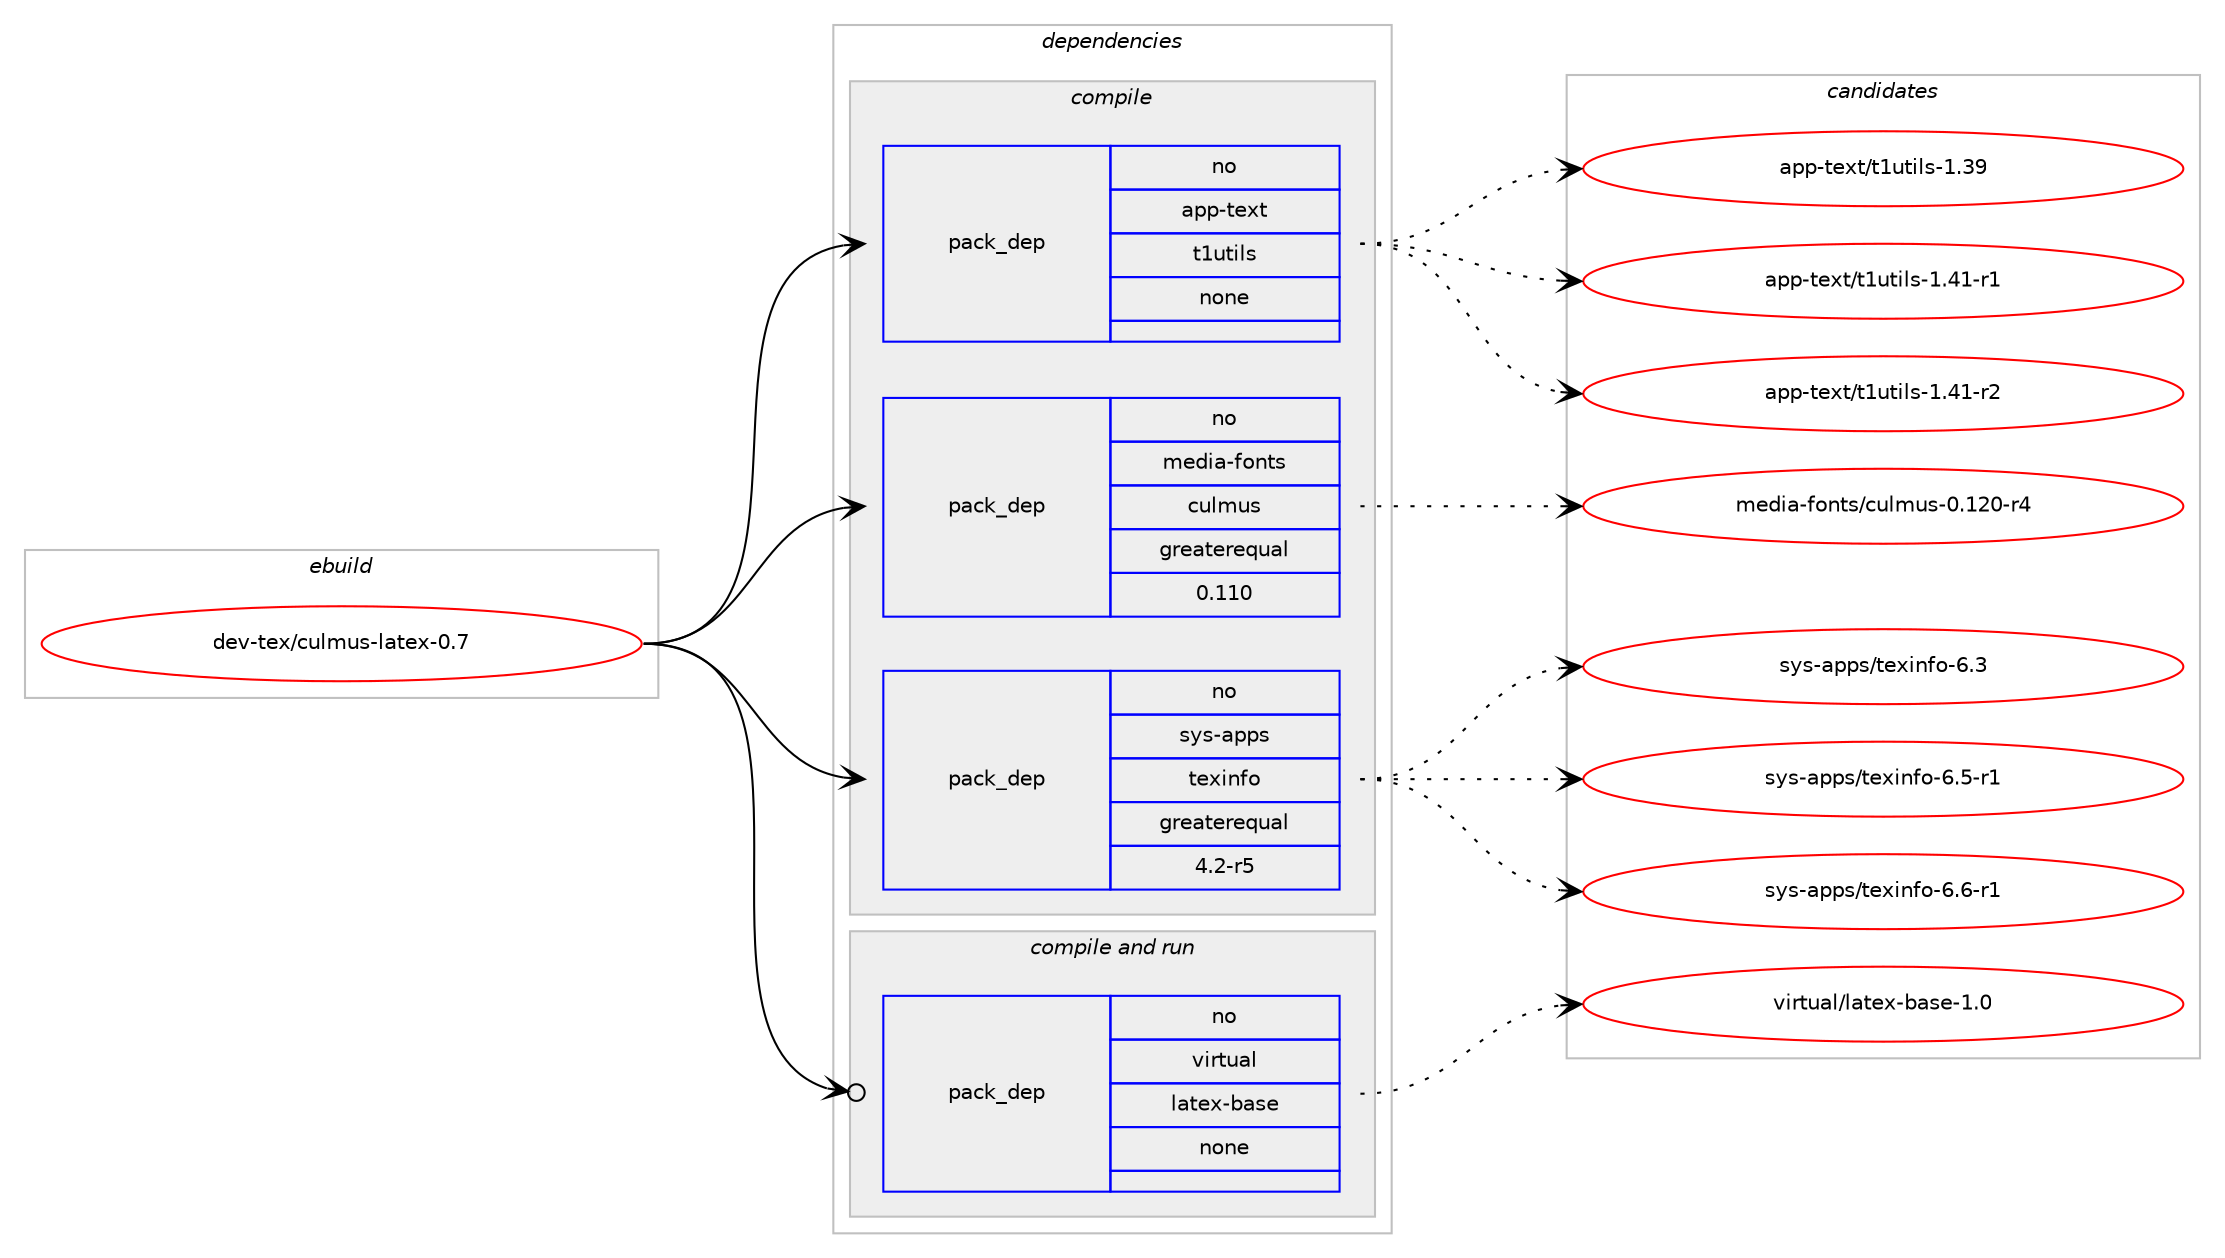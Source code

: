 digraph prolog {

# *************
# Graph options
# *************

newrank=true;
concentrate=true;
compound=true;
graph [rankdir=LR,fontname=Helvetica,fontsize=10,ranksep=1.5];#, ranksep=2.5, nodesep=0.2];
edge  [arrowhead=vee];
node  [fontname=Helvetica,fontsize=10];

# **********
# The ebuild
# **********

subgraph cluster_leftcol {
color=gray;
rank=same;
label=<<i>ebuild</i>>;
id [label="dev-tex/culmus-latex-0.7", color=red, width=4, href="../dev-tex/culmus-latex-0.7.svg"];
}

# ****************
# The dependencies
# ****************

subgraph cluster_midcol {
color=gray;
label=<<i>dependencies</i>>;
subgraph cluster_compile {
fillcolor="#eeeeee";
style=filled;
label=<<i>compile</i>>;
subgraph pack1092929 {
dependency1539512 [label=<<TABLE BORDER="0" CELLBORDER="1" CELLSPACING="0" CELLPADDING="4" WIDTH="220"><TR><TD ROWSPAN="6" CELLPADDING="30">pack_dep</TD></TR><TR><TD WIDTH="110">no</TD></TR><TR><TD>app-text</TD></TR><TR><TD>t1utils</TD></TR><TR><TD>none</TD></TR><TR><TD></TD></TR></TABLE>>, shape=none, color=blue];
}
id:e -> dependency1539512:w [weight=20,style="solid",arrowhead="vee"];
subgraph pack1092930 {
dependency1539513 [label=<<TABLE BORDER="0" CELLBORDER="1" CELLSPACING="0" CELLPADDING="4" WIDTH="220"><TR><TD ROWSPAN="6" CELLPADDING="30">pack_dep</TD></TR><TR><TD WIDTH="110">no</TD></TR><TR><TD>media-fonts</TD></TR><TR><TD>culmus</TD></TR><TR><TD>greaterequal</TD></TR><TR><TD>0.110</TD></TR></TABLE>>, shape=none, color=blue];
}
id:e -> dependency1539513:w [weight=20,style="solid",arrowhead="vee"];
subgraph pack1092931 {
dependency1539514 [label=<<TABLE BORDER="0" CELLBORDER="1" CELLSPACING="0" CELLPADDING="4" WIDTH="220"><TR><TD ROWSPAN="6" CELLPADDING="30">pack_dep</TD></TR><TR><TD WIDTH="110">no</TD></TR><TR><TD>sys-apps</TD></TR><TR><TD>texinfo</TD></TR><TR><TD>greaterequal</TD></TR><TR><TD>4.2-r5</TD></TR></TABLE>>, shape=none, color=blue];
}
id:e -> dependency1539514:w [weight=20,style="solid",arrowhead="vee"];
}
subgraph cluster_compileandrun {
fillcolor="#eeeeee";
style=filled;
label=<<i>compile and run</i>>;
subgraph pack1092932 {
dependency1539515 [label=<<TABLE BORDER="0" CELLBORDER="1" CELLSPACING="0" CELLPADDING="4" WIDTH="220"><TR><TD ROWSPAN="6" CELLPADDING="30">pack_dep</TD></TR><TR><TD WIDTH="110">no</TD></TR><TR><TD>virtual</TD></TR><TR><TD>latex-base</TD></TR><TR><TD>none</TD></TR><TR><TD></TD></TR></TABLE>>, shape=none, color=blue];
}
id:e -> dependency1539515:w [weight=20,style="solid",arrowhead="odotvee"];
}
subgraph cluster_run {
fillcolor="#eeeeee";
style=filled;
label=<<i>run</i>>;
}
}

# **************
# The candidates
# **************

subgraph cluster_choices {
rank=same;
color=gray;
label=<<i>candidates</i>>;

subgraph choice1092929 {
color=black;
nodesep=1;
choice971121124511610112011647116491171161051081154549465157 [label="app-text/t1utils-1.39", color=red, width=4,href="../app-text/t1utils-1.39.svg"];
choice9711211245116101120116471164911711610510811545494652494511449 [label="app-text/t1utils-1.41-r1", color=red, width=4,href="../app-text/t1utils-1.41-r1.svg"];
choice9711211245116101120116471164911711610510811545494652494511450 [label="app-text/t1utils-1.41-r2", color=red, width=4,href="../app-text/t1utils-1.41-r2.svg"];
dependency1539512:e -> choice971121124511610112011647116491171161051081154549465157:w [style=dotted,weight="100"];
dependency1539512:e -> choice9711211245116101120116471164911711610510811545494652494511449:w [style=dotted,weight="100"];
dependency1539512:e -> choice9711211245116101120116471164911711610510811545494652494511450:w [style=dotted,weight="100"];
}
subgraph choice1092930 {
color=black;
nodesep=1;
choice109101100105974510211111011611547991171081091171154548464950484511452 [label="media-fonts/culmus-0.120-r4", color=red, width=4,href="../media-fonts/culmus-0.120-r4.svg"];
dependency1539513:e -> choice109101100105974510211111011611547991171081091171154548464950484511452:w [style=dotted,weight="100"];
}
subgraph choice1092931 {
color=black;
nodesep=1;
choice11512111545971121121154711610112010511010211145544651 [label="sys-apps/texinfo-6.3", color=red, width=4,href="../sys-apps/texinfo-6.3.svg"];
choice115121115459711211211547116101120105110102111455446534511449 [label="sys-apps/texinfo-6.5-r1", color=red, width=4,href="../sys-apps/texinfo-6.5-r1.svg"];
choice115121115459711211211547116101120105110102111455446544511449 [label="sys-apps/texinfo-6.6-r1", color=red, width=4,href="../sys-apps/texinfo-6.6-r1.svg"];
dependency1539514:e -> choice11512111545971121121154711610112010511010211145544651:w [style=dotted,weight="100"];
dependency1539514:e -> choice115121115459711211211547116101120105110102111455446534511449:w [style=dotted,weight="100"];
dependency1539514:e -> choice115121115459711211211547116101120105110102111455446544511449:w [style=dotted,weight="100"];
}
subgraph choice1092932 {
color=black;
nodesep=1;
choice11810511411611797108471089711610112045989711510145494648 [label="virtual/latex-base-1.0", color=red, width=4,href="../virtual/latex-base-1.0.svg"];
dependency1539515:e -> choice11810511411611797108471089711610112045989711510145494648:w [style=dotted,weight="100"];
}
}

}
